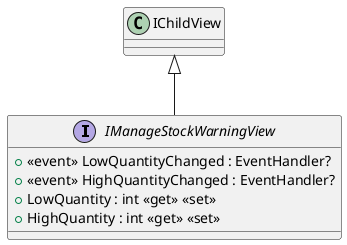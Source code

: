 @startuml
interface IManageStockWarningView {
    +  <<event>> LowQuantityChanged : EventHandler? 
    +  <<event>> HighQuantityChanged : EventHandler? 
    + LowQuantity : int <<get>> <<set>>
    + HighQuantity : int <<get>> <<set>>
}
IChildView <|-- IManageStockWarningView
@enduml
